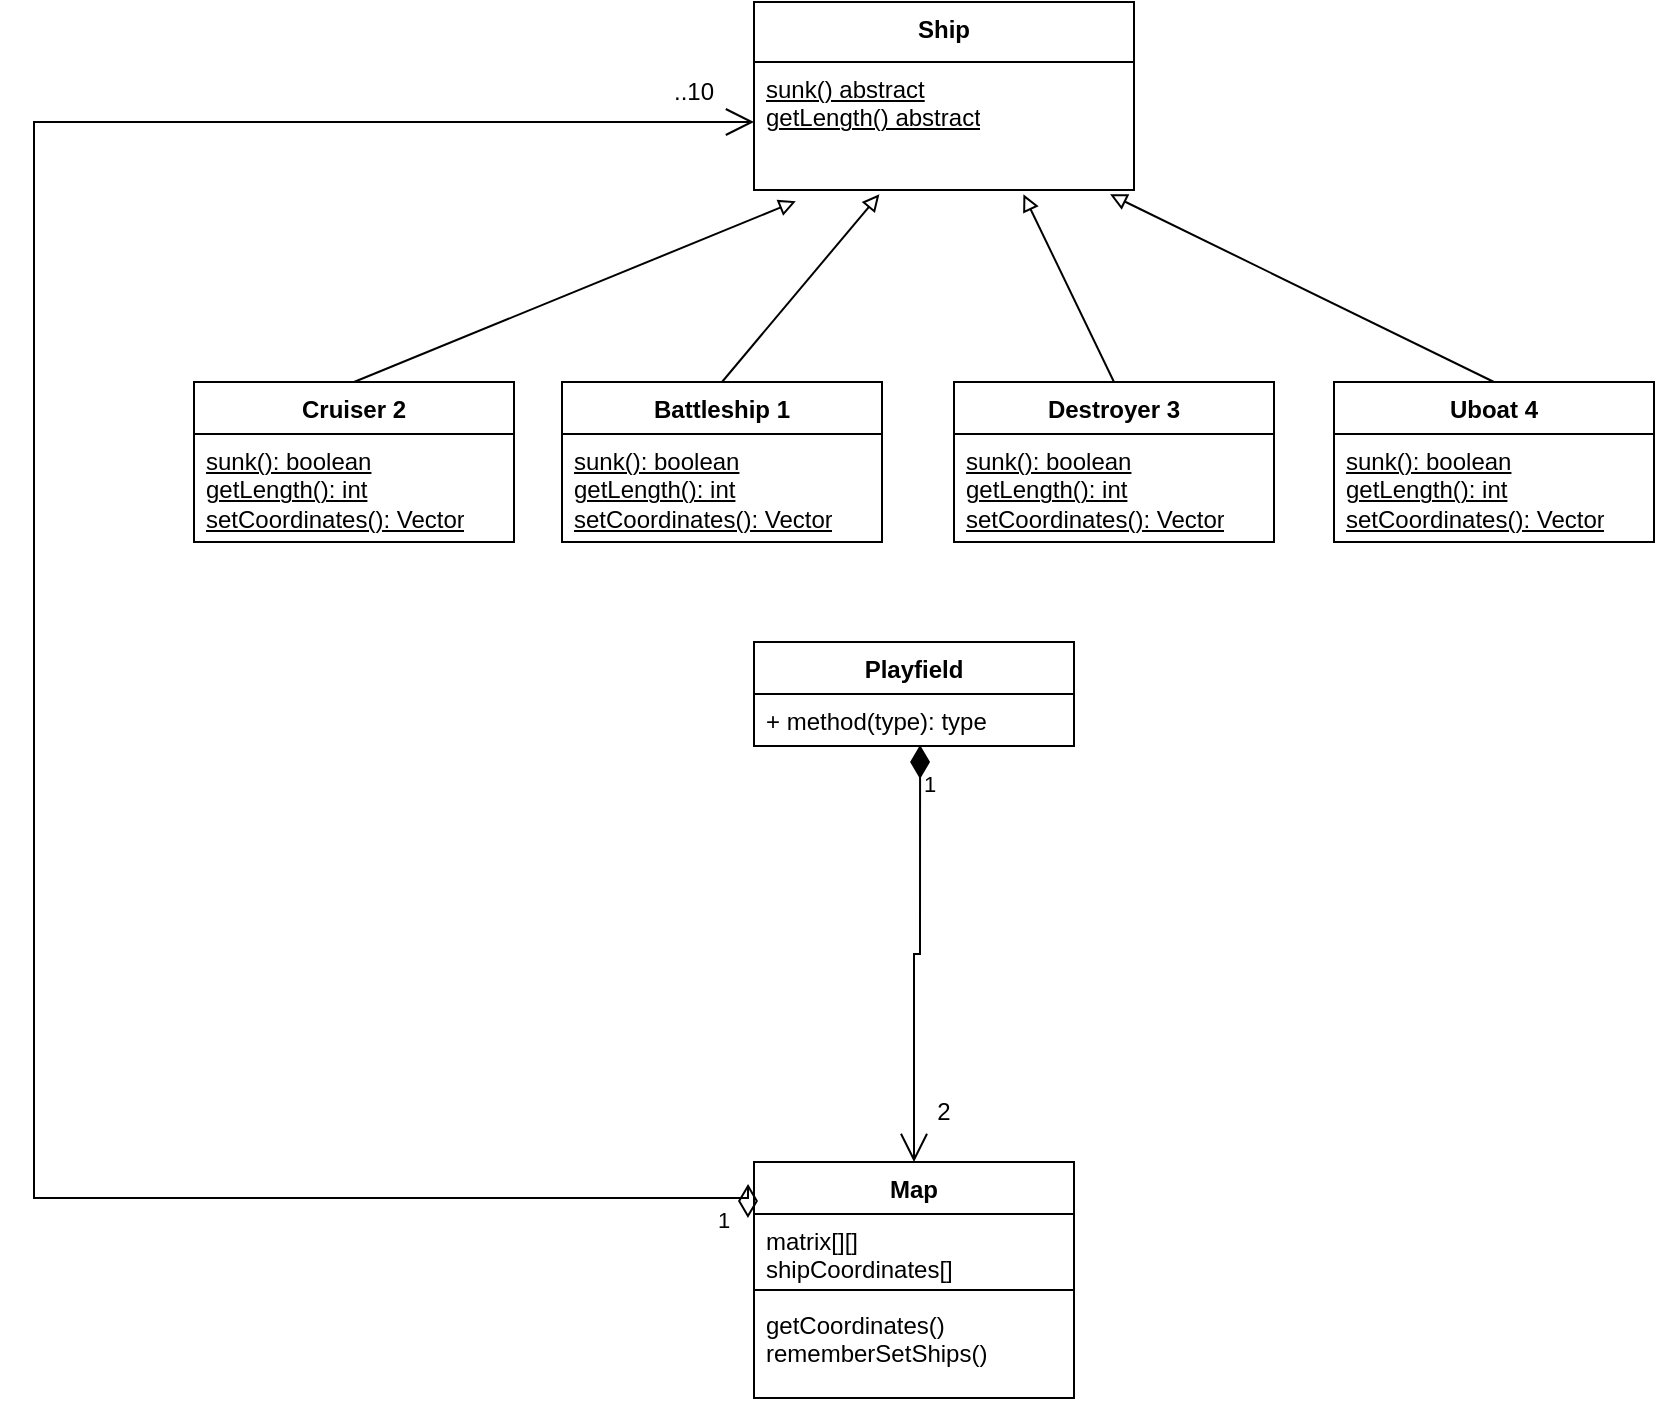 <mxfile version="24.4.9" type="device">
  <diagram name="Seite-1" id="OXgRvyTS386xBz58XzAU">
    <mxGraphModel dx="2074" dy="673" grid="1" gridSize="10" guides="1" tooltips="1" connect="1" arrows="1" fold="1" page="1" pageScale="1" pageWidth="827" pageHeight="1169" math="0" shadow="0">
      <root>
        <mxCell id="0" />
        <mxCell id="1" parent="0" />
        <mxCell id="4qNAF4D0jnQwjrUJQjd3-1" value="Ship" style="swimlane;fontStyle=1;align=center;verticalAlign=top;childLayout=stackLayout;horizontal=1;startSize=30;horizontalStack=0;resizeParent=1;resizeParentMax=0;resizeLast=0;collapsible=1;marginBottom=0;whiteSpace=wrap;html=1;" vertex="1" parent="1">
          <mxGeometry x="350" y="120" width="190" height="94" as="geometry" />
        </mxCell>
        <mxCell id="4qNAF4D0jnQwjrUJQjd3-4" value="&lt;div&gt;sunk() abstract&lt;br&gt;getLength() abstract&lt;br&gt;&lt;/div&gt;" style="text;strokeColor=none;fillColor=none;align=left;verticalAlign=top;spacingLeft=4;spacingRight=4;overflow=hidden;rotatable=0;points=[[0,0.5],[1,0.5]];portConstraint=eastwest;whiteSpace=wrap;html=1;fontStyle=4" vertex="1" parent="4qNAF4D0jnQwjrUJQjd3-1">
          <mxGeometry y="30" width="190" height="64" as="geometry" />
        </mxCell>
        <mxCell id="4qNAF4D0jnQwjrUJQjd3-13" style="rounded=0;orthogonalLoop=1;jettySize=auto;html=1;exitX=0.5;exitY=0;exitDx=0;exitDy=0;entryX=0.11;entryY=1.088;entryDx=0;entryDy=0;endArrow=block;endFill=0;entryPerimeter=0;" edge="1" parent="1" source="4qNAF4D0jnQwjrUJQjd3-5" target="4qNAF4D0jnQwjrUJQjd3-4">
          <mxGeometry relative="1" as="geometry" />
        </mxCell>
        <mxCell id="4qNAF4D0jnQwjrUJQjd3-5" value="&lt;div&gt;Cruiser 2&lt;/div&gt;" style="swimlane;fontStyle=1;align=center;verticalAlign=top;childLayout=stackLayout;horizontal=1;startSize=26;horizontalStack=0;resizeParent=1;resizeParentMax=0;resizeLast=0;collapsible=1;marginBottom=0;whiteSpace=wrap;html=1;" vertex="1" parent="1">
          <mxGeometry x="70" y="310" width="160" height="80" as="geometry" />
        </mxCell>
        <mxCell id="4qNAF4D0jnQwjrUJQjd3-6" value="sunk(): boolean&lt;br&gt;getLength(): int&lt;br&gt;setCoordinates(): Vector" style="text;strokeColor=none;fillColor=none;align=left;verticalAlign=top;spacingLeft=4;spacingRight=4;overflow=hidden;rotatable=0;points=[[0,0.5],[1,0.5]];portConstraint=eastwest;whiteSpace=wrap;html=1;fontStyle=4" vertex="1" parent="4qNAF4D0jnQwjrUJQjd3-5">
          <mxGeometry y="26" width="160" height="54" as="geometry" />
        </mxCell>
        <mxCell id="4qNAF4D0jnQwjrUJQjd3-7" value="Battleship 1" style="swimlane;fontStyle=1;align=center;verticalAlign=top;childLayout=stackLayout;horizontal=1;startSize=26;horizontalStack=0;resizeParent=1;resizeParentMax=0;resizeLast=0;collapsible=1;marginBottom=0;whiteSpace=wrap;html=1;" vertex="1" parent="1">
          <mxGeometry x="254" y="310" width="160" height="80" as="geometry" />
        </mxCell>
        <mxCell id="4qNAF4D0jnQwjrUJQjd3-8" value="sunk(): boolean&lt;br&gt;getLength(): int&lt;br&gt;setCoordinates(): Vector" style="text;strokeColor=none;fillColor=none;align=left;verticalAlign=top;spacingLeft=4;spacingRight=4;overflow=hidden;rotatable=0;points=[[0,0.5],[1,0.5]];portConstraint=eastwest;whiteSpace=wrap;html=1;fontStyle=4" vertex="1" parent="4qNAF4D0jnQwjrUJQjd3-7">
          <mxGeometry y="26" width="160" height="54" as="geometry" />
        </mxCell>
        <mxCell id="4qNAF4D0jnQwjrUJQjd3-9" value="Destroyer 3" style="swimlane;fontStyle=1;align=center;verticalAlign=top;childLayout=stackLayout;horizontal=1;startSize=26;horizontalStack=0;resizeParent=1;resizeParentMax=0;resizeLast=0;collapsible=1;marginBottom=0;whiteSpace=wrap;html=1;" vertex="1" parent="1">
          <mxGeometry x="450" y="310" width="160" height="80" as="geometry" />
        </mxCell>
        <mxCell id="4qNAF4D0jnQwjrUJQjd3-10" value="sunk(): boolean&lt;br&gt;getLength(): int&lt;br&gt;setCoordinates(): Vector" style="text;strokeColor=none;fillColor=none;align=left;verticalAlign=top;spacingLeft=4;spacingRight=4;overflow=hidden;rotatable=0;points=[[0,0.5],[1,0.5]];portConstraint=eastwest;whiteSpace=wrap;html=1;fontStyle=4" vertex="1" parent="4qNAF4D0jnQwjrUJQjd3-9">
          <mxGeometry y="26" width="160" height="54" as="geometry" />
        </mxCell>
        <mxCell id="4qNAF4D0jnQwjrUJQjd3-11" value="&lt;div&gt;Uboat 4&lt;/div&gt;" style="swimlane;fontStyle=1;align=center;verticalAlign=top;childLayout=stackLayout;horizontal=1;startSize=26;horizontalStack=0;resizeParent=1;resizeParentMax=0;resizeLast=0;collapsible=1;marginBottom=0;whiteSpace=wrap;html=1;" vertex="1" parent="1">
          <mxGeometry x="640" y="310" width="160" height="80" as="geometry" />
        </mxCell>
        <mxCell id="4qNAF4D0jnQwjrUJQjd3-12" value="sunk(): boolean&lt;br&gt;getLength(): int&lt;br&gt;setCoordinates(): Vector" style="text;strokeColor=none;fillColor=none;align=left;verticalAlign=top;spacingLeft=4;spacingRight=4;overflow=hidden;rotatable=0;points=[[0,0.5],[1,0.5]];portConstraint=eastwest;whiteSpace=wrap;html=1;fontStyle=4" vertex="1" parent="4qNAF4D0jnQwjrUJQjd3-11">
          <mxGeometry y="26" width="160" height="54" as="geometry" />
        </mxCell>
        <mxCell id="4qNAF4D0jnQwjrUJQjd3-15" style="rounded=0;orthogonalLoop=1;jettySize=auto;html=1;exitX=0.5;exitY=0;exitDx=0;exitDy=0;entryX=0.33;entryY=1.034;entryDx=0;entryDy=0;endArrow=block;endFill=0;entryPerimeter=0;" edge="1" parent="1" source="4qNAF4D0jnQwjrUJQjd3-7" target="4qNAF4D0jnQwjrUJQjd3-4">
          <mxGeometry relative="1" as="geometry">
            <mxPoint x="170" y="310" as="sourcePoint" />
            <mxPoint x="382" y="192" as="targetPoint" />
          </mxGeometry>
        </mxCell>
        <mxCell id="4qNAF4D0jnQwjrUJQjd3-16" style="rounded=0;orthogonalLoop=1;jettySize=auto;html=1;exitX=0.5;exitY=0;exitDx=0;exitDy=0;entryX=0.709;entryY=1.034;entryDx=0;entryDy=0;endArrow=block;endFill=0;entryPerimeter=0;" edge="1" parent="1" source="4qNAF4D0jnQwjrUJQjd3-9" target="4qNAF4D0jnQwjrUJQjd3-4">
          <mxGeometry relative="1" as="geometry">
            <mxPoint x="254" y="310" as="sourcePoint" />
            <mxPoint x="466" y="192" as="targetPoint" />
          </mxGeometry>
        </mxCell>
        <mxCell id="4qNAF4D0jnQwjrUJQjd3-17" style="rounded=0;orthogonalLoop=1;jettySize=auto;html=1;exitX=0.5;exitY=0;exitDx=0;exitDy=0;entryX=0.937;entryY=1.034;entryDx=0;entryDy=0;endArrow=block;endFill=0;entryPerimeter=0;" edge="1" parent="1" source="4qNAF4D0jnQwjrUJQjd3-11" target="4qNAF4D0jnQwjrUJQjd3-4">
          <mxGeometry relative="1" as="geometry">
            <mxPoint x="298" y="310" as="sourcePoint" />
            <mxPoint x="510" y="192" as="targetPoint" />
          </mxGeometry>
        </mxCell>
        <mxCell id="4qNAF4D0jnQwjrUJQjd3-18" value="Playfield" style="swimlane;fontStyle=1;align=center;verticalAlign=top;childLayout=stackLayout;horizontal=1;startSize=26;horizontalStack=0;resizeParent=1;resizeParentMax=0;resizeLast=0;collapsible=1;marginBottom=0;whiteSpace=wrap;html=1;" vertex="1" parent="1">
          <mxGeometry x="350" y="440" width="160" height="52" as="geometry" />
        </mxCell>
        <mxCell id="4qNAF4D0jnQwjrUJQjd3-21" value="+ method(type): type" style="text;strokeColor=none;fillColor=none;align=left;verticalAlign=top;spacingLeft=4;spacingRight=4;overflow=hidden;rotatable=0;points=[[0,0.5],[1,0.5]];portConstraint=eastwest;whiteSpace=wrap;html=1;" vertex="1" parent="4qNAF4D0jnQwjrUJQjd3-18">
          <mxGeometry y="26" width="160" height="26" as="geometry" />
        </mxCell>
        <mxCell id="4qNAF4D0jnQwjrUJQjd3-22" value="Map" style="swimlane;fontStyle=1;align=center;verticalAlign=top;childLayout=stackLayout;horizontal=1;startSize=26;horizontalStack=0;resizeParent=1;resizeParentMax=0;resizeLast=0;collapsible=1;marginBottom=0;whiteSpace=wrap;html=1;" vertex="1" parent="1">
          <mxGeometry x="350" y="700" width="160" height="118" as="geometry" />
        </mxCell>
        <mxCell id="4qNAF4D0jnQwjrUJQjd3-23" value="matrix[][]&lt;br&gt;shipCoordinates[]" style="text;strokeColor=none;fillColor=none;align=left;verticalAlign=top;spacingLeft=4;spacingRight=4;overflow=hidden;rotatable=0;points=[[0,0.5],[1,0.5]];portConstraint=eastwest;whiteSpace=wrap;html=1;" vertex="1" parent="4qNAF4D0jnQwjrUJQjd3-22">
          <mxGeometry y="26" width="160" height="34" as="geometry" />
        </mxCell>
        <mxCell id="4qNAF4D0jnQwjrUJQjd3-24" value="" style="line;strokeWidth=1;fillColor=none;align=left;verticalAlign=middle;spacingTop=-1;spacingLeft=3;spacingRight=3;rotatable=0;labelPosition=right;points=[];portConstraint=eastwest;strokeColor=inherit;" vertex="1" parent="4qNAF4D0jnQwjrUJQjd3-22">
          <mxGeometry y="60" width="160" height="8" as="geometry" />
        </mxCell>
        <mxCell id="4qNAF4D0jnQwjrUJQjd3-25" value="getCoordinates()&lt;br&gt;rememberSetShips()" style="text;strokeColor=none;fillColor=none;align=left;verticalAlign=top;spacingLeft=4;spacingRight=4;overflow=hidden;rotatable=0;points=[[0,0.5],[1,0.5]];portConstraint=eastwest;whiteSpace=wrap;html=1;" vertex="1" parent="4qNAF4D0jnQwjrUJQjd3-22">
          <mxGeometry y="68" width="160" height="50" as="geometry" />
        </mxCell>
        <mxCell id="4qNAF4D0jnQwjrUJQjd3-35" value="1" style="endArrow=open;html=1;endSize=12;startArrow=diamondThin;startSize=14;startFill=1;edgeStyle=orthogonalEdgeStyle;align=left;verticalAlign=bottom;rounded=0;entryX=0.5;entryY=0;entryDx=0;entryDy=0;exitX=0.519;exitY=0.981;exitDx=0;exitDy=0;exitPerimeter=0;" edge="1" parent="1" source="4qNAF4D0jnQwjrUJQjd3-21" target="4qNAF4D0jnQwjrUJQjd3-22">
          <mxGeometry x="-0.731" relative="1" as="geometry">
            <mxPoint x="430" y="510" as="sourcePoint" />
            <mxPoint x="439.91" y="682.41" as="targetPoint" />
            <mxPoint as="offset" />
          </mxGeometry>
        </mxCell>
        <mxCell id="4qNAF4D0jnQwjrUJQjd3-38" value="2" style="text;html=1;align=center;verticalAlign=middle;whiteSpace=wrap;rounded=0;" vertex="1" parent="1">
          <mxGeometry x="415" y="660" width="60" height="30" as="geometry" />
        </mxCell>
        <mxCell id="4qNAF4D0jnQwjrUJQjd3-39" value="1" style="endArrow=open;html=1;endSize=12;startArrow=diamondThin;startSize=14;startFill=0;edgeStyle=orthogonalEdgeStyle;align=left;verticalAlign=bottom;rounded=0;exitX=-0.019;exitY=0.154;exitDx=0;exitDy=0;exitPerimeter=0;entryX=0;entryY=0.5;entryDx=0;entryDy=0;" edge="1" parent="1">
          <mxGeometry x="-1" y="20" relative="1" as="geometry">
            <mxPoint x="346.96" y="728.004" as="sourcePoint" />
            <mxPoint x="350" y="180" as="targetPoint" />
            <Array as="points">
              <mxPoint x="347" y="718" />
              <mxPoint x="-10" y="718" />
              <mxPoint x="-10" y="180" />
            </Array>
            <mxPoint x="3" y="10" as="offset" />
          </mxGeometry>
        </mxCell>
        <mxCell id="4qNAF4D0jnQwjrUJQjd3-40" value="..10" style="text;html=1;align=center;verticalAlign=middle;whiteSpace=wrap;rounded=0;" vertex="1" parent="1">
          <mxGeometry x="290" y="150" width="60" height="30" as="geometry" />
        </mxCell>
      </root>
    </mxGraphModel>
  </diagram>
</mxfile>
